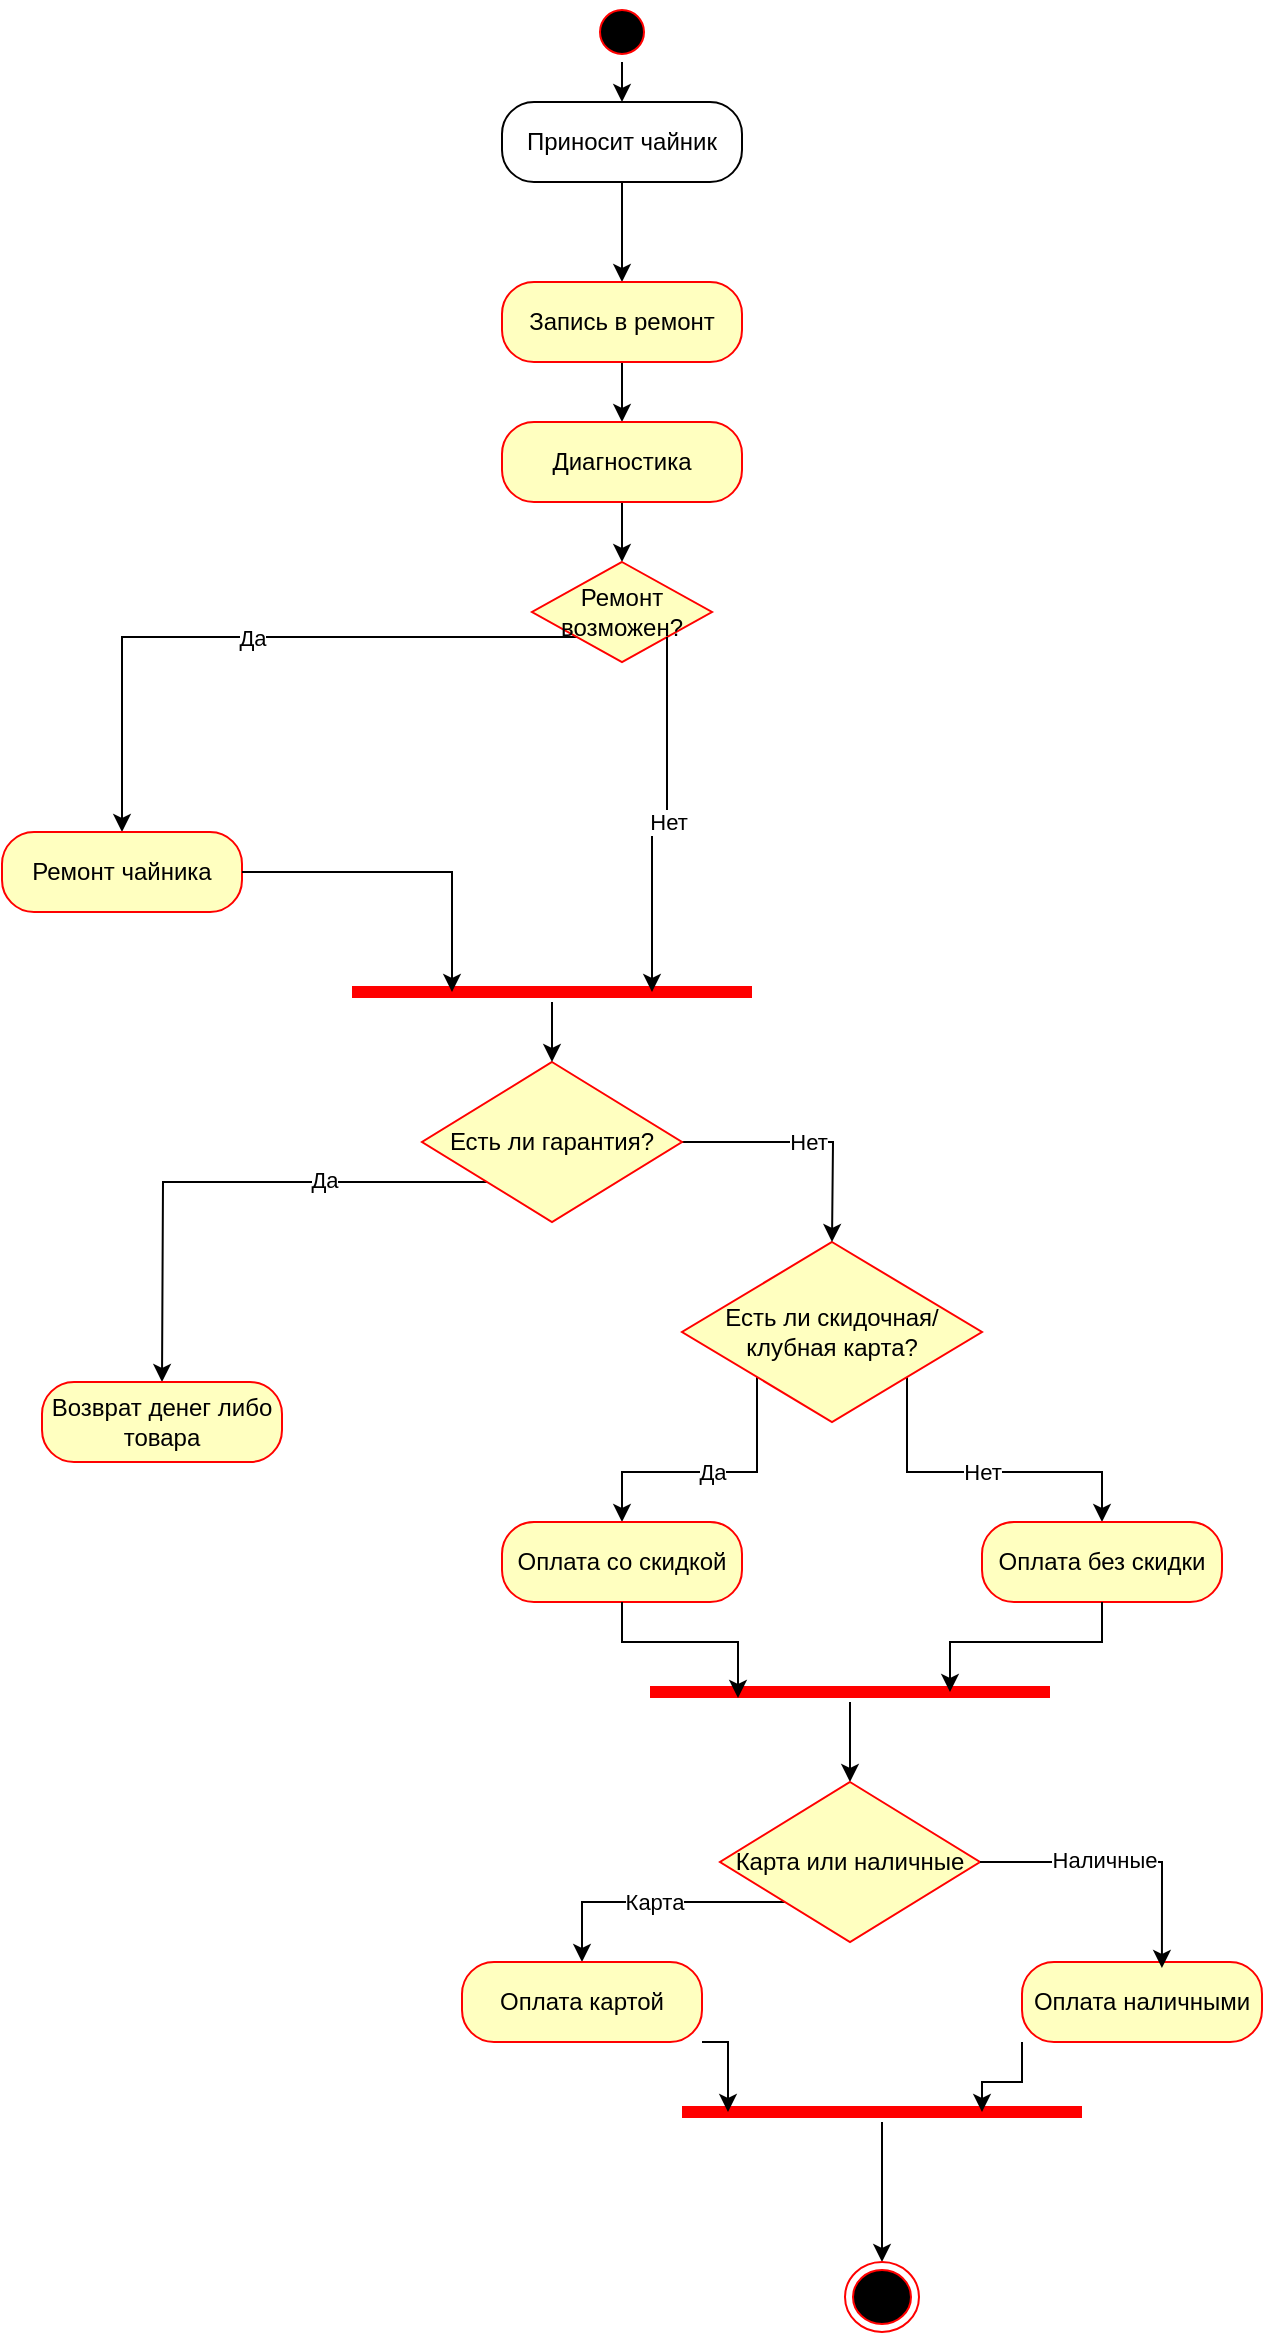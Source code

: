<mxfile version="24.7.17">
  <diagram name="Страница — 1" id="aXK0RfoajwYhLo0dB2hH">
    <mxGraphModel dx="824" dy="791" grid="1" gridSize="10" guides="1" tooltips="1" connect="1" arrows="1" fold="1" page="1" pageScale="1" pageWidth="583" pageHeight="827" math="0" shadow="0">
      <root>
        <mxCell id="0" />
        <mxCell id="1" parent="0" />
        <mxCell id="EzsZiKHkPsCdJiGfQEvc-21" style="edgeStyle=orthogonalEdgeStyle;rounded=0;orthogonalLoop=1;jettySize=auto;html=1;exitX=0.5;exitY=1;exitDx=0;exitDy=0;entryX=0.5;entryY=0;entryDx=0;entryDy=0;" edge="1" parent="1" source="EzsZiKHkPsCdJiGfQEvc-9" target="EzsZiKHkPsCdJiGfQEvc-10">
          <mxGeometry relative="1" as="geometry" />
        </mxCell>
        <mxCell id="EzsZiKHkPsCdJiGfQEvc-9" value="" style="ellipse;html=1;shape=startState;fillColor=#000000;strokeColor=#ff0000;" vertex="1" parent="1">
          <mxGeometry x="385" y="40" width="30" height="30" as="geometry" />
        </mxCell>
        <mxCell id="EzsZiKHkPsCdJiGfQEvc-22" style="edgeStyle=orthogonalEdgeStyle;rounded=0;orthogonalLoop=1;jettySize=auto;html=1;exitX=0.5;exitY=1;exitDx=0;exitDy=0;entryX=0.5;entryY=0;entryDx=0;entryDy=0;" edge="1" parent="1" source="EzsZiKHkPsCdJiGfQEvc-10" target="EzsZiKHkPsCdJiGfQEvc-14">
          <mxGeometry relative="1" as="geometry">
            <mxPoint x="400" y="220" as="targetPoint" />
          </mxGeometry>
        </mxCell>
        <mxCell id="EzsZiKHkPsCdJiGfQEvc-10" value="Приносит чайник" style="rounded=1;whiteSpace=wrap;html=1;arcSize=40;" vertex="1" parent="1">
          <mxGeometry x="340" y="90" width="120" height="40" as="geometry" />
        </mxCell>
        <mxCell id="EzsZiKHkPsCdJiGfQEvc-30" style="edgeStyle=orthogonalEdgeStyle;rounded=0;orthogonalLoop=1;jettySize=auto;html=1;" edge="1" parent="1" source="EzsZiKHkPsCdJiGfQEvc-14" target="EzsZiKHkPsCdJiGfQEvc-16">
          <mxGeometry relative="1" as="geometry" />
        </mxCell>
        <mxCell id="EzsZiKHkPsCdJiGfQEvc-14" value="Запись в ремонт" style="rounded=1;whiteSpace=wrap;html=1;arcSize=40;fontColor=#000000;fillColor=#ffffc0;strokeColor=#ff0000;" vertex="1" parent="1">
          <mxGeometry x="340" y="180" width="120" height="40" as="geometry" />
        </mxCell>
        <mxCell id="EzsZiKHkPsCdJiGfQEvc-31" style="edgeStyle=orthogonalEdgeStyle;rounded=0;orthogonalLoop=1;jettySize=auto;html=1;exitX=0.5;exitY=1;exitDx=0;exitDy=0;entryX=0.5;entryY=0;entryDx=0;entryDy=0;" edge="1" parent="1" source="EzsZiKHkPsCdJiGfQEvc-16" target="EzsZiKHkPsCdJiGfQEvc-17">
          <mxGeometry relative="1" as="geometry" />
        </mxCell>
        <mxCell id="EzsZiKHkPsCdJiGfQEvc-16" value="Диагностика" style="rounded=1;whiteSpace=wrap;html=1;arcSize=40;fontColor=#000000;fillColor=#ffffc0;strokeColor=#ff0000;" vertex="1" parent="1">
          <mxGeometry x="340" y="250" width="120" height="40" as="geometry" />
        </mxCell>
        <mxCell id="EzsZiKHkPsCdJiGfQEvc-32" value="Да" style="edgeStyle=orthogonalEdgeStyle;rounded=0;orthogonalLoop=1;jettySize=auto;html=1;exitX=0;exitY=1;exitDx=0;exitDy=0;entryX=0.5;entryY=0;entryDx=0;entryDy=0;" edge="1" parent="1" source="EzsZiKHkPsCdJiGfQEvc-17" target="EzsZiKHkPsCdJiGfQEvc-18">
          <mxGeometry relative="1" as="geometry" />
        </mxCell>
        <mxCell id="EzsZiKHkPsCdJiGfQEvc-17" value="Ремонт возможен?" style="rhombus;whiteSpace=wrap;html=1;fontColor=#000000;fillColor=#ffffc0;strokeColor=#ff0000;" vertex="1" parent="1">
          <mxGeometry x="355" y="320" width="90" height="50" as="geometry" />
        </mxCell>
        <mxCell id="EzsZiKHkPsCdJiGfQEvc-18" value="Ремонт чайника" style="rounded=1;whiteSpace=wrap;html=1;arcSize=40;fontColor=#000000;fillColor=#ffffc0;strokeColor=#ff0000;" vertex="1" parent="1">
          <mxGeometry x="90" y="455" width="120" height="40" as="geometry" />
        </mxCell>
        <mxCell id="EzsZiKHkPsCdJiGfQEvc-51" value="Нет" style="edgeStyle=orthogonalEdgeStyle;rounded=0;orthogonalLoop=1;jettySize=auto;html=1;exitX=1;exitY=1;exitDx=0;exitDy=0;entryX=0.5;entryY=0;entryDx=0;entryDy=0;" edge="1" parent="1" source="EzsZiKHkPsCdJiGfQEvc-20" target="EzsZiKHkPsCdJiGfQEvc-49">
          <mxGeometry relative="1" as="geometry" />
        </mxCell>
        <mxCell id="EzsZiKHkPsCdJiGfQEvc-52" value="Да" style="edgeStyle=orthogonalEdgeStyle;rounded=0;orthogonalLoop=1;jettySize=auto;html=1;exitX=0;exitY=1;exitDx=0;exitDy=0;entryX=0.5;entryY=0;entryDx=0;entryDy=0;" edge="1" parent="1" source="EzsZiKHkPsCdJiGfQEvc-20" target="EzsZiKHkPsCdJiGfQEvc-47">
          <mxGeometry relative="1" as="geometry" />
        </mxCell>
        <mxCell id="EzsZiKHkPsCdJiGfQEvc-20" value="Есть ли скидочная/клубная карта?" style="rhombus;whiteSpace=wrap;html=1;fontColor=#000000;fillColor=#ffffc0;strokeColor=#ff0000;" vertex="1" parent="1">
          <mxGeometry x="430" y="660" width="150" height="90" as="geometry" />
        </mxCell>
        <mxCell id="EzsZiKHkPsCdJiGfQEvc-41" style="edgeStyle=orthogonalEdgeStyle;rounded=0;orthogonalLoop=1;jettySize=auto;html=1;exitX=0;exitY=1;exitDx=0;exitDy=0;" edge="1" parent="1" source="EzsZiKHkPsCdJiGfQEvc-29">
          <mxGeometry relative="1" as="geometry">
            <mxPoint x="170" y="730" as="targetPoint" />
          </mxGeometry>
        </mxCell>
        <mxCell id="EzsZiKHkPsCdJiGfQEvc-43" value="Да" style="edgeLabel;html=1;align=center;verticalAlign=middle;resizable=0;points=[];" vertex="1" connectable="0" parent="EzsZiKHkPsCdJiGfQEvc-41">
          <mxGeometry x="-0.37" y="-1" relative="1" as="geometry">
            <mxPoint x="1" as="offset" />
          </mxGeometry>
        </mxCell>
        <mxCell id="EzsZiKHkPsCdJiGfQEvc-45" value="Нет" style="edgeStyle=orthogonalEdgeStyle;rounded=0;orthogonalLoop=1;jettySize=auto;html=1;exitX=1;exitY=0.5;exitDx=0;exitDy=0;entryX=0.5;entryY=0;entryDx=0;entryDy=0;" edge="1" parent="1" source="EzsZiKHkPsCdJiGfQEvc-29">
          <mxGeometry relative="1" as="geometry">
            <mxPoint x="505" y="660" as="targetPoint" />
          </mxGeometry>
        </mxCell>
        <mxCell id="EzsZiKHkPsCdJiGfQEvc-29" value="Есть ли гарантия?" style="rhombus;whiteSpace=wrap;html=1;fontColor=#000000;fillColor=#ffffc0;strokeColor=#ff0000;" vertex="1" parent="1">
          <mxGeometry x="300" y="570" width="130" height="80" as="geometry" />
        </mxCell>
        <mxCell id="EzsZiKHkPsCdJiGfQEvc-40" style="edgeStyle=orthogonalEdgeStyle;rounded=0;orthogonalLoop=1;jettySize=auto;html=1;" edge="1" parent="1" source="EzsZiKHkPsCdJiGfQEvc-37" target="EzsZiKHkPsCdJiGfQEvc-29">
          <mxGeometry relative="1" as="geometry" />
        </mxCell>
        <mxCell id="EzsZiKHkPsCdJiGfQEvc-37" value="" style="shape=line;html=1;strokeWidth=6;strokeColor=#ff0000;" vertex="1" parent="1">
          <mxGeometry x="265" y="530" width="200" height="10" as="geometry" />
        </mxCell>
        <mxCell id="EzsZiKHkPsCdJiGfQEvc-38" value="Нет" style="edgeStyle=orthogonalEdgeStyle;rounded=0;orthogonalLoop=1;jettySize=auto;html=1;exitX=1;exitY=1;exitDx=0;exitDy=0;entryX=0.75;entryY=0.5;entryDx=0;entryDy=0;entryPerimeter=0;" edge="1" parent="1" source="EzsZiKHkPsCdJiGfQEvc-17" target="EzsZiKHkPsCdJiGfQEvc-37">
          <mxGeometry relative="1" as="geometry" />
        </mxCell>
        <mxCell id="EzsZiKHkPsCdJiGfQEvc-39" style="edgeStyle=orthogonalEdgeStyle;rounded=0;orthogonalLoop=1;jettySize=auto;html=1;exitX=1;exitY=0.5;exitDx=0;exitDy=0;entryX=0.25;entryY=0.5;entryDx=0;entryDy=0;entryPerimeter=0;" edge="1" parent="1" source="EzsZiKHkPsCdJiGfQEvc-18" target="EzsZiKHkPsCdJiGfQEvc-37">
          <mxGeometry relative="1" as="geometry" />
        </mxCell>
        <mxCell id="EzsZiKHkPsCdJiGfQEvc-42" value="Возврат денег либо товара" style="rounded=1;whiteSpace=wrap;html=1;arcSize=40;fontColor=#000000;fillColor=#ffffc0;strokeColor=#ff0000;" vertex="1" parent="1">
          <mxGeometry x="110" y="730" width="120" height="40" as="geometry" />
        </mxCell>
        <mxCell id="EzsZiKHkPsCdJiGfQEvc-47" value="Оплата со скидкой" style="rounded=1;whiteSpace=wrap;html=1;arcSize=40;fontColor=#000000;fillColor=#ffffc0;strokeColor=#ff0000;" vertex="1" parent="1">
          <mxGeometry x="340" y="800" width="120" height="40" as="geometry" />
        </mxCell>
        <mxCell id="EzsZiKHkPsCdJiGfQEvc-49" value="Оплата без скидки" style="rounded=1;whiteSpace=wrap;html=1;arcSize=40;fontColor=#000000;fillColor=#ffffc0;strokeColor=#ff0000;" vertex="1" parent="1">
          <mxGeometry x="580" y="800" width="120" height="40" as="geometry" />
        </mxCell>
        <mxCell id="EzsZiKHkPsCdJiGfQEvc-57" style="edgeStyle=orthogonalEdgeStyle;rounded=0;orthogonalLoop=1;jettySize=auto;html=1;" edge="1" parent="1" source="EzsZiKHkPsCdJiGfQEvc-53" target="EzsZiKHkPsCdJiGfQEvc-56">
          <mxGeometry relative="1" as="geometry" />
        </mxCell>
        <mxCell id="EzsZiKHkPsCdJiGfQEvc-53" value="" style="shape=line;html=1;strokeWidth=6;strokeColor=#ff0000;" vertex="1" parent="1">
          <mxGeometry x="414" y="880" width="200" height="10" as="geometry" />
        </mxCell>
        <mxCell id="EzsZiKHkPsCdJiGfQEvc-54" style="edgeStyle=orthogonalEdgeStyle;rounded=0;orthogonalLoop=1;jettySize=auto;html=1;exitX=0.5;exitY=1;exitDx=0;exitDy=0;entryX=0.22;entryY=0.8;entryDx=0;entryDy=0;entryPerimeter=0;" edge="1" parent="1" source="EzsZiKHkPsCdJiGfQEvc-47" target="EzsZiKHkPsCdJiGfQEvc-53">
          <mxGeometry relative="1" as="geometry" />
        </mxCell>
        <mxCell id="EzsZiKHkPsCdJiGfQEvc-55" style="edgeStyle=orthogonalEdgeStyle;rounded=0;orthogonalLoop=1;jettySize=auto;html=1;exitX=0.5;exitY=1;exitDx=0;exitDy=0;entryX=0.75;entryY=0.5;entryDx=0;entryDy=0;entryPerimeter=0;" edge="1" parent="1" source="EzsZiKHkPsCdJiGfQEvc-49" target="EzsZiKHkPsCdJiGfQEvc-53">
          <mxGeometry relative="1" as="geometry" />
        </mxCell>
        <mxCell id="EzsZiKHkPsCdJiGfQEvc-61" value="Карта" style="edgeStyle=orthogonalEdgeStyle;rounded=0;orthogonalLoop=1;jettySize=auto;html=1;exitX=0;exitY=1;exitDx=0;exitDy=0;entryX=0.5;entryY=0;entryDx=0;entryDy=0;" edge="1" parent="1" source="EzsZiKHkPsCdJiGfQEvc-56" target="EzsZiKHkPsCdJiGfQEvc-59">
          <mxGeometry relative="1" as="geometry" />
        </mxCell>
        <mxCell id="EzsZiKHkPsCdJiGfQEvc-56" value="Карта или наличные" style="rhombus;whiteSpace=wrap;html=1;fontColor=#000000;fillColor=#ffffc0;strokeColor=#ff0000;" vertex="1" parent="1">
          <mxGeometry x="449" y="930" width="130" height="80" as="geometry" />
        </mxCell>
        <mxCell id="EzsZiKHkPsCdJiGfQEvc-59" value="Оплата картой" style="rounded=1;whiteSpace=wrap;html=1;arcSize=40;fontColor=#000000;fillColor=#ffffc0;strokeColor=#ff0000;" vertex="1" parent="1">
          <mxGeometry x="320" y="1020" width="120" height="40" as="geometry" />
        </mxCell>
        <mxCell id="EzsZiKHkPsCdJiGfQEvc-60" value="Оплата наличными" style="rounded=1;whiteSpace=wrap;html=1;arcSize=40;fontColor=#000000;fillColor=#ffffc0;strokeColor=#ff0000;" vertex="1" parent="1">
          <mxGeometry x="600" y="1020" width="120" height="40" as="geometry" />
        </mxCell>
        <mxCell id="EzsZiKHkPsCdJiGfQEvc-62" style="edgeStyle=orthogonalEdgeStyle;rounded=0;orthogonalLoop=1;jettySize=auto;html=1;exitX=1;exitY=0.5;exitDx=0;exitDy=0;entryX=0.583;entryY=0.075;entryDx=0;entryDy=0;entryPerimeter=0;" edge="1" parent="1" source="EzsZiKHkPsCdJiGfQEvc-56" target="EzsZiKHkPsCdJiGfQEvc-60">
          <mxGeometry relative="1" as="geometry" />
        </mxCell>
        <mxCell id="EzsZiKHkPsCdJiGfQEvc-63" value="Наличные" style="edgeLabel;html=1;align=center;verticalAlign=middle;resizable=0;points=[];" vertex="1" connectable="0" parent="EzsZiKHkPsCdJiGfQEvc-62">
          <mxGeometry x="-0.139" y="1" relative="1" as="geometry">
            <mxPoint as="offset" />
          </mxGeometry>
        </mxCell>
        <mxCell id="EzsZiKHkPsCdJiGfQEvc-68" style="edgeStyle=orthogonalEdgeStyle;rounded=0;orthogonalLoop=1;jettySize=auto;html=1;" edge="1" parent="1" source="EzsZiKHkPsCdJiGfQEvc-64" target="EzsZiKHkPsCdJiGfQEvc-67">
          <mxGeometry relative="1" as="geometry" />
        </mxCell>
        <mxCell id="EzsZiKHkPsCdJiGfQEvc-64" value="" style="shape=line;html=1;strokeWidth=6;strokeColor=#ff0000;" vertex="1" parent="1">
          <mxGeometry x="430" y="1090" width="200" height="10" as="geometry" />
        </mxCell>
        <mxCell id="EzsZiKHkPsCdJiGfQEvc-65" style="edgeStyle=orthogonalEdgeStyle;rounded=0;orthogonalLoop=1;jettySize=auto;html=1;exitX=1;exitY=1;exitDx=0;exitDy=0;entryX=0.115;entryY=0.5;entryDx=0;entryDy=0;entryPerimeter=0;" edge="1" parent="1" source="EzsZiKHkPsCdJiGfQEvc-59" target="EzsZiKHkPsCdJiGfQEvc-64">
          <mxGeometry relative="1" as="geometry" />
        </mxCell>
        <mxCell id="EzsZiKHkPsCdJiGfQEvc-66" style="edgeStyle=orthogonalEdgeStyle;rounded=0;orthogonalLoop=1;jettySize=auto;html=1;exitX=0;exitY=1;exitDx=0;exitDy=0;entryX=0.75;entryY=0.5;entryDx=0;entryDy=0;entryPerimeter=0;" edge="1" parent="1" source="EzsZiKHkPsCdJiGfQEvc-60" target="EzsZiKHkPsCdJiGfQEvc-64">
          <mxGeometry relative="1" as="geometry" />
        </mxCell>
        <mxCell id="EzsZiKHkPsCdJiGfQEvc-67" value="" style="ellipse;html=1;shape=endState;fillColor=#000000;strokeColor=#ff0000;" vertex="1" parent="1">
          <mxGeometry x="511.5" y="1170" width="37" height="35" as="geometry" />
        </mxCell>
      </root>
    </mxGraphModel>
  </diagram>
</mxfile>
